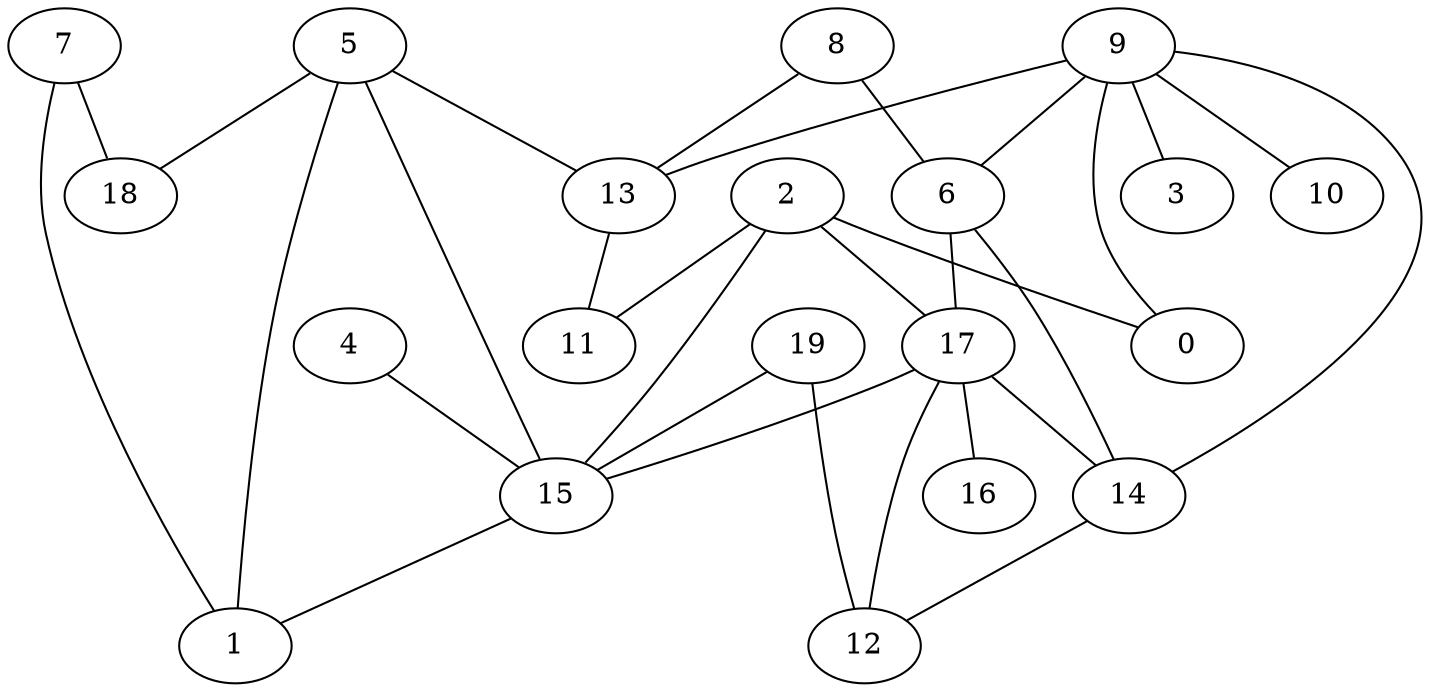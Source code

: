digraph GG_graph {

subgraph G_graph {
edge [color = black]
"8" -> "13" [dir = none]
"4" -> "15" [dir = none]
"14" -> "12" [dir = none]
"2" -> "15" [dir = none]
"5" -> "15" [dir = none]
"5" -> "18" [dir = none]
"5" -> "13" [dir = none]
"13" -> "11" [dir = none]
"15" -> "1" [dir = none]
"7" -> "18" [dir = none]
"17" -> "16" [dir = none]
"17" -> "12" [dir = none]
"17" -> "15" [dir = none]
"9" -> "3" [dir = none]
"9" -> "0" [dir = none]
"9" -> "10" [dir = none]
"9" -> "13" [dir = none]
"6" -> "17" [dir = none]
"19" -> "15" [dir = none]
"17" -> "14" [dir = none]
"2" -> "11" [dir = none]
"6" -> "14" [dir = none]
"19" -> "12" [dir = none]
"8" -> "6" [dir = none]
"2" -> "0" [dir = none]
"2" -> "17" [dir = none]
"7" -> "1" [dir = none]
"9" -> "14" [dir = none]
"5" -> "1" [dir = none]
"9" -> "6" [dir = none]
}

}
